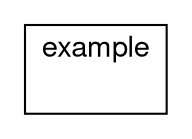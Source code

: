 digraph unix {
  graph [nodesep = 0.25; ranksep=1];
  fontname="Helvetica,Arial,sans-serif"
  node [fontname="Helvetica,Arial,sans-serif"]
  edge [fontname="Helvetica,Arial,sans-serif"]
  subgraph cluster_example_11 {
    label = "example"; // scope
    invisible [label = "", shape = point, style=invis]; // example
    
  }
}
